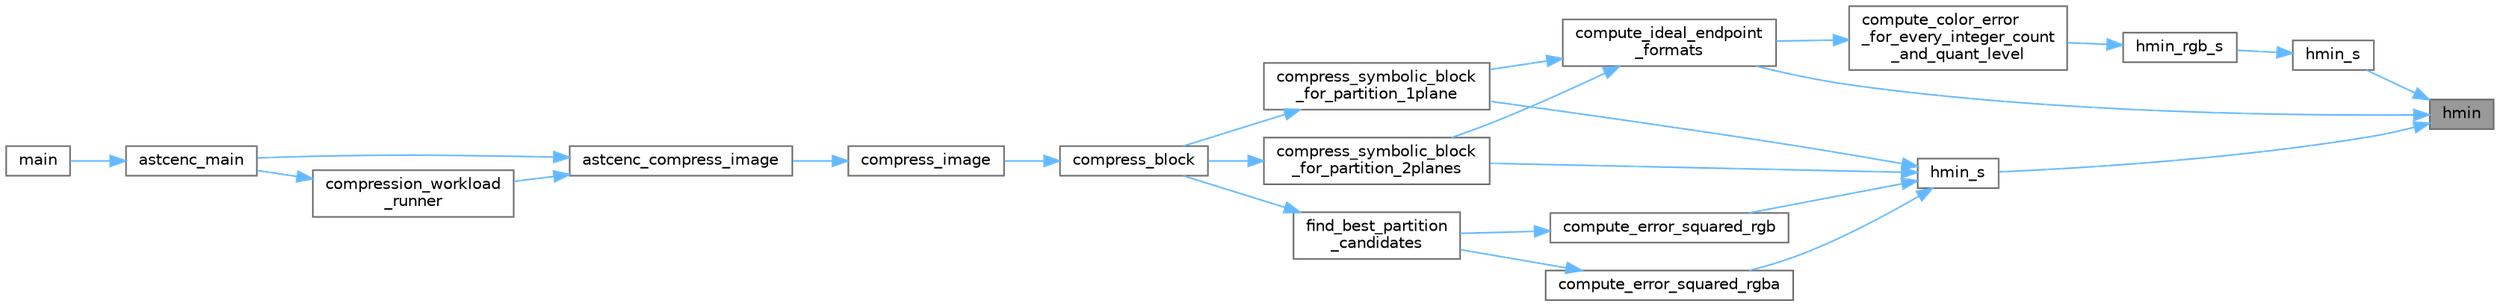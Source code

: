 digraph "hmin"
{
 // LATEX_PDF_SIZE
  bgcolor="transparent";
  edge [fontname=Helvetica,fontsize=10,labelfontname=Helvetica,labelfontsize=10];
  node [fontname=Helvetica,fontsize=10,shape=box,height=0.2,width=0.4];
  rankdir="RL";
  Node1 [id="Node000001",label="hmin",height=0.2,width=0.4,color="gray40", fillcolor="grey60", style="filled", fontcolor="black",tooltip="Return the horizontal minimum of a vector."];
  Node1 -> Node2 [id="edge24_Node000001_Node000002",dir="back",color="steelblue1",style="solid",tooltip=" "];
  Node2 [id="Node000002",label="compute_ideal_endpoint\l_formats",height=0.2,width=0.4,color="grey40", fillcolor="white", style="filled",URL="$astcenc__pick__best__endpoint__format_8cpp.html#a81c7b68e8c7b82a5ff718f21bd4f3c35",tooltip="Identify, for each mode, which set of color endpoint produces the best result."];
  Node2 -> Node3 [id="edge25_Node000002_Node000003",dir="back",color="steelblue1",style="solid",tooltip=" "];
  Node3 [id="Node000003",label="compress_symbolic_block\l_for_partition_1plane",height=0.2,width=0.4,color="grey40", fillcolor="white", style="filled",URL="$astcenc__compress__symbolic_8cpp.html#af5f518a15600c71922e69267dea2db99",tooltip="Compress a block using a chosen partitioning and 1 plane of weights."];
  Node3 -> Node4 [id="edge26_Node000003_Node000004",dir="back",color="steelblue1",style="solid",tooltip=" "];
  Node4 [id="Node000004",label="compress_block",height=0.2,width=0.4,color="grey40", fillcolor="white", style="filled",URL="$astcenc__compress__symbolic_8cpp.html#a579b9a2ceeecda2fb3abe63b8311df1c",tooltip="Compress an image block into a physical block."];
  Node4 -> Node5 [id="edge27_Node000004_Node000005",dir="back",color="steelblue1",style="solid",tooltip=" "];
  Node5 [id="Node000005",label="compress_image",height=0.2,width=0.4,color="grey40", fillcolor="white", style="filled",URL="$astcenc__entry_8cpp.html#acbecfd32ce013d567cac16a877c20f42",tooltip="Compress an image, after any preflight has completed."];
  Node5 -> Node6 [id="edge28_Node000005_Node000006",dir="back",color="steelblue1",style="solid",tooltip=" "];
  Node6 [id="Node000006",label="astcenc_compress_image",height=0.2,width=0.4,color="grey40", fillcolor="white", style="filled",URL="$astcenc__entry_8cpp.html#ad762aa055eed75156c99309158a40e90",tooltip="Compress an image."];
  Node6 -> Node7 [id="edge29_Node000006_Node000007",dir="back",color="steelblue1",style="solid",tooltip=" "];
  Node7 [id="Node000007",label="astcenc_main",height=0.2,width=0.4,color="grey40", fillcolor="white", style="filled",URL="$astcenccli__toplevel_8cpp.html#a073d18880f24fd648661b01d2e20340e",tooltip="Application entry point."];
  Node7 -> Node8 [id="edge30_Node000007_Node000008",dir="back",color="steelblue1",style="solid",tooltip=" "];
  Node8 [id="Node000008",label="main",height=0.2,width=0.4,color="grey40", fillcolor="white", style="filled",URL="$astcenccli__entry_8cpp.html#a3c04138a5bfe5d72780bb7e82a18e627",tooltip=" "];
  Node6 -> Node9 [id="edge31_Node000006_Node000009",dir="back",color="steelblue1",style="solid",tooltip=" "];
  Node9 [id="Node000009",label="compression_workload\l_runner",height=0.2,width=0.4,color="grey40", fillcolor="white", style="filled",URL="$astcenccli__toplevel_8cpp.html#a57bafe66bbd689a53aad2d190fe7a3fa",tooltip="Runner callback function for a compression worker thread."];
  Node9 -> Node7 [id="edge32_Node000009_Node000007",dir="back",color="steelblue1",style="solid",tooltip=" "];
  Node2 -> Node10 [id="edge33_Node000002_Node000010",dir="back",color="steelblue1",style="solid",tooltip=" "];
  Node10 [id="Node000010",label="compress_symbolic_block\l_for_partition_2planes",height=0.2,width=0.4,color="grey40", fillcolor="white", style="filled",URL="$astcenc__compress__symbolic_8cpp.html#af11a976c8ea386db054bef472ce0667c",tooltip="Compress a block using a chosen partitioning and 2 planes of weights."];
  Node10 -> Node4 [id="edge34_Node000010_Node000004",dir="back",color="steelblue1",style="solid",tooltip=" "];
  Node1 -> Node11 [id="edge35_Node000001_Node000011",dir="back",color="steelblue1",style="solid",tooltip=" "];
  Node11 [id="Node000011",label="hmin_s",height=0.2,width=0.4,color="grey40", fillcolor="white", style="filled",URL="$astcenc__vecmathlib__common__4_8h.html#ac4a641bfa34d9f961fddf927fbb939da",tooltip="Return the horizontal minimum of a vector."];
  Node11 -> Node12 [id="edge36_Node000011_Node000012",dir="back",color="steelblue1",style="solid",tooltip=" "];
  Node12 [id="Node000012",label="hmin_rgb_s",height=0.2,width=0.4,color="grey40", fillcolor="white", style="filled",URL="$astcenc__vecmathlib__common__4_8h.html#ac8652a0d90b3378db8fa8a8d2c4a434c",tooltip="Return the horizontal min of RGB vector lanes as a scalar."];
  Node12 -> Node13 [id="edge37_Node000012_Node000013",dir="back",color="steelblue1",style="solid",tooltip=" "];
  Node13 [id="Node000013",label="compute_color_error\l_for_every_integer_count\l_and_quant_level",height=0.2,width=0.4,color="grey40", fillcolor="white", style="filled",URL="$astcenc__pick__best__endpoint__format_8cpp.html#a163a7d0cf020b6f86049745807912ec1",tooltip="For a given partition compute the error for every endpoint integer count and quant level."];
  Node13 -> Node2 [id="edge38_Node000013_Node000002",dir="back",color="steelblue1",style="solid",tooltip=" "];
  Node1 -> Node14 [id="edge39_Node000001_Node000014",dir="back",color="steelblue1",style="solid",tooltip=" "];
  Node14 [id="Node000014",label="hmin_s",height=0.2,width=0.4,color="grey40", fillcolor="white", style="filled",URL="$astcenc__vecmathlib__avx2__8_8h.html#a5618d81f875c0158284ccc9923d83dab",tooltip="Return the horizontal minimum of a vector."];
  Node14 -> Node3 [id="edge40_Node000014_Node000003",dir="back",color="steelblue1",style="solid",tooltip=" "];
  Node14 -> Node10 [id="edge41_Node000014_Node000010",dir="back",color="steelblue1",style="solid",tooltip=" "];
  Node14 -> Node15 [id="edge42_Node000014_Node000015",dir="back",color="steelblue1",style="solid",tooltip=" "];
  Node15 [id="Node000015",label="compute_error_squared_rgb",height=0.2,width=0.4,color="grey40", fillcolor="white", style="filled",URL="$astcenc__averages__and__directions_8cpp.html#ac4a96475fb0074ef3fd0f08ea66de75e",tooltip="Compute the RGB error for uncorrelated and same chroma projections."];
  Node15 -> Node16 [id="edge43_Node000015_Node000016",dir="back",color="steelblue1",style="solid",tooltip=" "];
  Node16 [id="Node000016",label="find_best_partition\l_candidates",height=0.2,width=0.4,color="grey40", fillcolor="white", style="filled",URL="$astcenc__find__best__partitioning_8cpp.html#a7577b3047a3f9f0fe44fd579f5450630",tooltip="Find the best set of partitions to trial for a given block."];
  Node16 -> Node4 [id="edge44_Node000016_Node000004",dir="back",color="steelblue1",style="solid",tooltip=" "];
  Node14 -> Node17 [id="edge45_Node000014_Node000017",dir="back",color="steelblue1",style="solid",tooltip=" "];
  Node17 [id="Node000017",label="compute_error_squared_rgba",height=0.2,width=0.4,color="grey40", fillcolor="white", style="filled",URL="$astcenc__averages__and__directions_8cpp.html#a2dec702033b002eaf4090eb47ce4ad21",tooltip="Compute the RGBA error for uncorrelated and same chroma projections."];
  Node17 -> Node16 [id="edge46_Node000017_Node000016",dir="back",color="steelblue1",style="solid",tooltip=" "];
}
